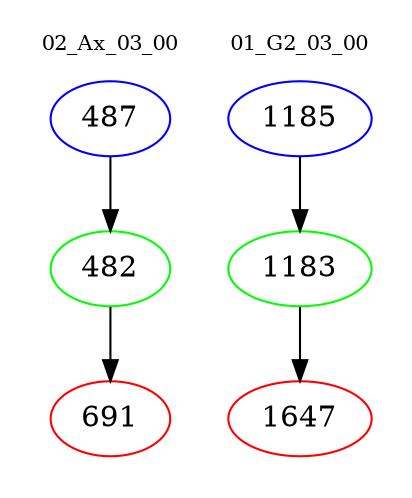 digraph{
subgraph cluster_0 {
color = white
label = "02_Ax_03_00";
fontsize=10;
T0_487 [label="487", color="blue"]
T0_487 -> T0_482 [color="black"]
T0_482 [label="482", color="green"]
T0_482 -> T0_691 [color="black"]
T0_691 [label="691", color="red"]
}
subgraph cluster_1 {
color = white
label = "01_G2_03_00";
fontsize=10;
T1_1185 [label="1185", color="blue"]
T1_1185 -> T1_1183 [color="black"]
T1_1183 [label="1183", color="green"]
T1_1183 -> T1_1647 [color="black"]
T1_1647 [label="1647", color="red"]
}
}
